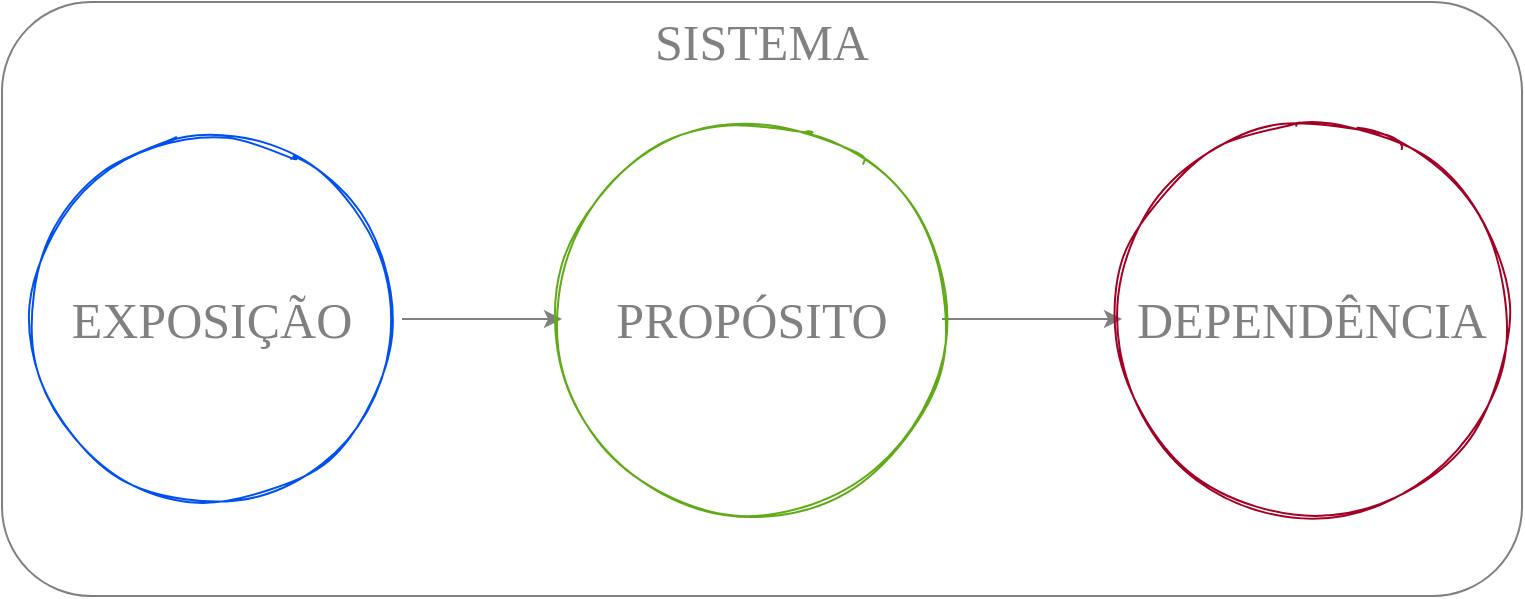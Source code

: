 <mxfile version="21.7.2" type="device" pages="7">
  <diagram id="BClQ7zJKGYlsGDlJx-q2" name="0.0.2">
    <mxGraphModel dx="808" dy="450" grid="1" gridSize="10" guides="1" tooltips="1" connect="1" arrows="1" fold="1" page="1" pageScale="1" pageWidth="1169" pageHeight="827" math="0" shadow="0">
      <root>
        <mxCell id="0" />
        <mxCell id="1" parent="0" />
        <mxCell id="0XDa8BmgBY2-rIkM7C-t-5" value="" style="rounded=1;whiteSpace=wrap;html=1;fillColor=none;strokeColor=#808080;fontColor=#808080;fontFamily=Lucida Console;fontStyle=0" parent="1" vertex="1">
          <mxGeometry x="210" y="260" width="760" height="297" as="geometry" />
        </mxCell>
        <mxCell id="gQmo-Lvj3IdOfGqod0C0-8" style="edgeStyle=orthogonalEdgeStyle;rounded=0;orthogonalLoop=1;jettySize=auto;html=1;strokeColor=#808080;fontColor=#808080;fontFamily=Lucida Console;fontStyle=0" parent="1" source="5" target="gQmo-Lvj3IdOfGqod0C0-6" edge="1">
          <mxGeometry relative="1" as="geometry" />
        </mxCell>
        <mxCell id="5" value="EXPOSIÇÃO" style="ellipse;whiteSpace=wrap;html=1;aspect=fixed;sketch=1;fontFamily=Lucida Console;fontSize=25;fontStyle=0;fillColor=none;strokeColor=#0050EF;fontColor=#808080;" parent="1" vertex="1">
          <mxGeometry x="220" y="323.5" width="190" height="190" as="geometry" />
        </mxCell>
        <mxCell id="gQmo-Lvj3IdOfGqod0C0-9" style="edgeStyle=orthogonalEdgeStyle;rounded=0;orthogonalLoop=1;jettySize=auto;html=1;strokeColor=#808080;fontColor=#808080;fontFamily=Lucida Console;fontStyle=0" parent="1" source="gQmo-Lvj3IdOfGqod0C0-6" target="gQmo-Lvj3IdOfGqod0C0-7" edge="1">
          <mxGeometry relative="1" as="geometry" />
        </mxCell>
        <mxCell id="gQmo-Lvj3IdOfGqod0C0-6" value="PROPÓSITO" style="ellipse;whiteSpace=wrap;html=1;aspect=fixed;sketch=1;fontFamily=Lucida Console;fontSize=25;fontStyle=0;fillColor=none;strokeColor=#60A917;fontColor=#808080;" parent="1" vertex="1">
          <mxGeometry x="490" y="323.5" width="190" height="190" as="geometry" />
        </mxCell>
        <mxCell id="gQmo-Lvj3IdOfGqod0C0-7" value="DEPENDÊNCIA" style="ellipse;whiteSpace=wrap;html=1;aspect=fixed;sketch=1;fontFamily=Lucida Console;fontSize=25;spacing=2;fontStyle=0;fillColor=none;strokeColor=#A20025;fontColor=#808080;" parent="1" vertex="1">
          <mxGeometry x="770" y="323.5" width="190" height="190" as="geometry" />
        </mxCell>
        <mxCell id="0XDa8BmgBY2-rIkM7C-t-6" value="SISTEMA" style="text;html=1;fillColor=none;align=center;verticalAlign=middle;whiteSpace=wrap;rounded=0;fontColor=#808080;fontFamily=Lucida Console;fontStyle=0;fontSize=25;" parent="1" vertex="1">
          <mxGeometry x="570" y="270" width="40" height="20" as="geometry" />
        </mxCell>
      </root>
    </mxGraphModel>
  </diagram>
  <diagram id="nKiVWEsSA-270ExTul0f" name="0.0.3">
    <mxGraphModel dx="951" dy="529" grid="1" gridSize="10" guides="0" tooltips="1" connect="1" arrows="1" fold="1" page="1" pageScale="1" pageWidth="1100" pageHeight="850" math="0" shadow="0">
      <root>
        <mxCell id="W0rM-MDbJ5D4AVO0Bxm_-0" />
        <mxCell id="W0rM-MDbJ5D4AVO0Bxm_-1" parent="W0rM-MDbJ5D4AVO0Bxm_-0" />
        <mxCell id="W0rM-MDbJ5D4AVO0Bxm_-2" value="" style="shape=image;verticalLabelPosition=bottom;labelBackgroundColor=#ffffff;verticalAlign=top;aspect=fixed;imageAspect=0;image=https://cdn-icons-png.flaticon.com/512/869/869869.png;strokeColor=#808080;rounded=1;sketch=1;" parent="W0rM-MDbJ5D4AVO0Bxm_-1" vertex="1">
          <mxGeometry x="860" y="251" width="162" height="162" as="geometry" />
        </mxCell>
        <mxCell id="W0rM-MDbJ5D4AVO0Bxm_-3" value="" style="shape=image;verticalLabelPosition=bottom;labelBackgroundColor=#ffffff;verticalAlign=top;aspect=fixed;imageAspect=0;image=https://cdn-icons-png.flaticon.com/512/704/704834.png;strokeColor=#808080;rounded=1;sketch=1;" parent="W0rM-MDbJ5D4AVO0Bxm_-1" vertex="1">
          <mxGeometry x="650" y="256" width="140" height="140" as="geometry" />
        </mxCell>
        <mxCell id="W0rM-MDbJ5D4AVO0Bxm_-5" value="" style="shape=image;verticalLabelPosition=bottom;labelBackgroundColor=#ffffff;verticalAlign=top;aspect=fixed;imageAspect=0;image=https://cdn-icons-png.flaticon.com/512/4982/4982460.png;strokeColor=#808080;rounded=1;sketch=1;" parent="W0rM-MDbJ5D4AVO0Bxm_-1" vertex="1">
          <mxGeometry x="450" y="267" width="130" height="130" as="geometry" />
        </mxCell>
        <mxCell id="W0rM-MDbJ5D4AVO0Bxm_-11" value="" style="shape=image;verticalLabelPosition=bottom;labelBackgroundColor=#ffffff;verticalAlign=top;aspect=fixed;imageAspect=0;image=https://cdn-icons-png.flaticon.com/512/4983/4983285.png;strokeColor=#808080;rounded=1;sketch=1;" parent="W0rM-MDbJ5D4AVO0Bxm_-1" vertex="1">
          <mxGeometry x="270" y="270" width="112" height="112" as="geometry" />
        </mxCell>
        <mxCell id="W0rM-MDbJ5D4AVO0Bxm_-13" value="" style="shape=image;verticalLabelPosition=bottom;labelBackgroundColor=#ffffff;verticalAlign=top;aspect=fixed;imageAspect=0;image=https://cdn-icons-png.flaticon.com/512/1447/1447825.png;strokeColor=#808080;rounded=1;sketch=1;" parent="W0rM-MDbJ5D4AVO0Bxm_-1" vertex="1">
          <mxGeometry x="80" y="250" width="122" height="122" as="geometry" />
        </mxCell>
        <mxCell id="W0rM-MDbJ5D4AVO0Bxm_-29" style="edgeStyle=orthogonalEdgeStyle;orthogonalLoop=1;jettySize=auto;html=1;entryX=0;entryY=0.5;entryDx=0;entryDy=0;strokeColor=#808080;fontFamily=Courier New;fontColor=#808080;fontStyle=1;curved=1;sketch=1;" parent="W0rM-MDbJ5D4AVO0Bxm_-1" source="W0rM-MDbJ5D4AVO0Bxm_-26" edge="1">
          <mxGeometry relative="1" as="geometry">
            <mxPoint x="267" y="550" as="targetPoint" />
          </mxGeometry>
        </mxCell>
        <mxCell id="W0rM-MDbJ5D4AVO0Bxm_-26" value="D" style="whiteSpace=wrap;html=1;strokeColor=#6F0000;fillColor=none;fontFamily=Courier New;fontColor=#808080;fontStyle=1;rounded=1;sketch=1;" parent="W0rM-MDbJ5D4AVO0Bxm_-1" vertex="1">
          <mxGeometry x="162" y="470" width="40" height="160" as="geometry" />
        </mxCell>
        <mxCell id="W0rM-MDbJ5D4AVO0Bxm_-27" value="P" style="whiteSpace=wrap;html=1;strokeColor=#005700;fillColor=none;fontFamily=Courier New;fontColor=#808080;fontStyle=1;rounded=1;sketch=1;" parent="W0rM-MDbJ5D4AVO0Bxm_-1" vertex="1">
          <mxGeometry x="120" y="470" width="40" height="160" as="geometry" />
        </mxCell>
        <mxCell id="W0rM-MDbJ5D4AVO0Bxm_-28" value="E" style="whiteSpace=wrap;html=1;strokeColor=#001DBC;fillColor=none;fontFamily=Courier New;fontColor=#808080;fontStyle=1;rounded=1;sketch=1;" parent="W0rM-MDbJ5D4AVO0Bxm_-1" vertex="1">
          <mxGeometry x="77" y="470" width="40" height="160" as="geometry" />
        </mxCell>
        <mxCell id="ZptFQKRL4hzS_mphF5Ht-0" value="" style="shape=flexArrow;endArrow=classic;html=1;fontFamily=Courier New;fontColor=#808080;strokeColor=#6F0000;width=52;endSize=8;curved=1;fillColor=#a20025;sketch=1;" parent="W0rM-MDbJ5D4AVO0Bxm_-1" edge="1">
          <mxGeometry width="50" height="50" relative="1" as="geometry">
            <mxPoint x="810" y="330" as="sourcePoint" />
            <mxPoint x="850" y="330" as="targetPoint" />
          </mxGeometry>
        </mxCell>
        <mxCell id="ZptFQKRL4hzS_mphF5Ht-1" value="" style="shape=flexArrow;endArrow=classic;html=1;fontFamily=Courier New;fontColor=#808080;strokeColor=#6F0000;width=52;endSize=8;curved=1;sketch=1;fillColor=#a20025;" parent="W0rM-MDbJ5D4AVO0Bxm_-1" edge="1">
          <mxGeometry width="50" height="50" relative="1" as="geometry">
            <mxPoint x="600" y="330" as="sourcePoint" />
            <mxPoint x="640" y="330" as="targetPoint" />
          </mxGeometry>
        </mxCell>
        <mxCell id="ZptFQKRL4hzS_mphF5Ht-2" value="" style="shape=flexArrow;endArrow=classic;html=1;fontFamily=Courier New;fontColor=#808080;strokeColor=#6F0000;width=52;endSize=8;curved=1;sketch=1;fillColor=#a20025;" parent="W0rM-MDbJ5D4AVO0Bxm_-1" edge="1">
          <mxGeometry width="50" height="50" relative="1" as="geometry">
            <mxPoint x="390" y="330" as="sourcePoint" />
            <mxPoint x="430" y="330" as="targetPoint" />
          </mxGeometry>
        </mxCell>
        <mxCell id="ZptFQKRL4hzS_mphF5Ht-3" value="" style="shape=flexArrow;endArrow=classic;html=1;fontFamily=Courier New;fontColor=#808080;strokeColor=#6F0000;width=52;endSize=8;curved=1;sketch=1;fillColor=#a20025;" parent="W0rM-MDbJ5D4AVO0Bxm_-1" edge="1">
          <mxGeometry width="50" height="50" relative="1" as="geometry">
            <mxPoint x="220" y="330" as="sourcePoint" />
            <mxPoint x="260" y="330" as="targetPoint" />
          </mxGeometry>
        </mxCell>
        <mxCell id="76Cj69Z0HNJIq9B8e0js-14" style="edgeStyle=none;html=1;fontColor=#808080;sketch=1;curved=1;strokeColor=#808080;" parent="W0rM-MDbJ5D4AVO0Bxm_-1" source="76Cj69Z0HNJIq9B8e0js-0" target="76Cj69Z0HNJIq9B8e0js-5" edge="1">
          <mxGeometry relative="1" as="geometry" />
        </mxCell>
        <mxCell id="76Cj69Z0HNJIq9B8e0js-0" value="D" style="whiteSpace=wrap;html=1;strokeColor=#6F0000;fillColor=none;fontFamily=Courier New;fontColor=#808080;fontStyle=1;rounded=1;sketch=1;" parent="W0rM-MDbJ5D4AVO0Bxm_-1" vertex="1">
          <mxGeometry x="355" y="470" width="40" height="160" as="geometry" />
        </mxCell>
        <mxCell id="76Cj69Z0HNJIq9B8e0js-1" value="P" style="whiteSpace=wrap;html=1;strokeColor=#005700;fillColor=none;fontFamily=Courier New;fontColor=#808080;fontStyle=1;rounded=1;sketch=1;" parent="W0rM-MDbJ5D4AVO0Bxm_-1" vertex="1">
          <mxGeometry x="313" y="470" width="40" height="160" as="geometry" />
        </mxCell>
        <mxCell id="76Cj69Z0HNJIq9B8e0js-2" value="E" style="whiteSpace=wrap;html=1;strokeColor=#001DBC;fillColor=none;fontFamily=Courier New;fontColor=#808080;fontStyle=1;rounded=1;sketch=1;" parent="W0rM-MDbJ5D4AVO0Bxm_-1" vertex="1">
          <mxGeometry x="270" y="470" width="40" height="160" as="geometry" />
        </mxCell>
        <mxCell id="76Cj69Z0HNJIq9B8e0js-13" style="edgeStyle=none;html=1;entryX=0;entryY=0.5;entryDx=0;entryDy=0;fontColor=#808080;sketch=1;curved=1;strokeColor=#808080;" parent="W0rM-MDbJ5D4AVO0Bxm_-1" source="76Cj69Z0HNJIq9B8e0js-3" target="76Cj69Z0HNJIq9B8e0js-8" edge="1">
          <mxGeometry relative="1" as="geometry" />
        </mxCell>
        <mxCell id="76Cj69Z0HNJIq9B8e0js-3" value="D" style="whiteSpace=wrap;html=1;strokeColor=#6F0000;fillColor=none;fontFamily=Courier New;fontColor=#808080;fontStyle=1;rounded=1;sketch=1;" parent="W0rM-MDbJ5D4AVO0Bxm_-1" vertex="1">
          <mxGeometry x="535" y="470" width="40" height="160" as="geometry" />
        </mxCell>
        <mxCell id="76Cj69Z0HNJIq9B8e0js-4" value="P" style="whiteSpace=wrap;html=1;strokeColor=#005700;fillColor=none;fontFamily=Courier New;fontColor=#808080;fontStyle=1;rounded=1;sketch=1;" parent="W0rM-MDbJ5D4AVO0Bxm_-1" vertex="1">
          <mxGeometry x="493" y="470" width="40" height="160" as="geometry" />
        </mxCell>
        <mxCell id="76Cj69Z0HNJIq9B8e0js-5" value="E" style="whiteSpace=wrap;html=1;strokeColor=#001DBC;fillColor=none;fontFamily=Courier New;fontColor=#808080;fontStyle=1;rounded=1;sketch=1;" parent="W0rM-MDbJ5D4AVO0Bxm_-1" vertex="1">
          <mxGeometry x="450" y="470" width="40" height="160" as="geometry" />
        </mxCell>
        <mxCell id="76Cj69Z0HNJIq9B8e0js-12" style="edgeStyle=none;html=1;entryX=0;entryY=0.5;entryDx=0;entryDy=0;fontColor=#808080;sketch=1;curved=1;strokeColor=#808080;" parent="W0rM-MDbJ5D4AVO0Bxm_-1" source="76Cj69Z0HNJIq9B8e0js-6" target="76Cj69Z0HNJIq9B8e0js-11" edge="1">
          <mxGeometry relative="1" as="geometry" />
        </mxCell>
        <mxCell id="76Cj69Z0HNJIq9B8e0js-6" value="D" style="whiteSpace=wrap;html=1;strokeColor=#6F0000;fillColor=none;fontFamily=Courier New;fontColor=#808080;fontStyle=1;rounded=1;sketch=1;" parent="W0rM-MDbJ5D4AVO0Bxm_-1" vertex="1">
          <mxGeometry x="745" y="470" width="40" height="160" as="geometry" />
        </mxCell>
        <mxCell id="76Cj69Z0HNJIq9B8e0js-7" value="P" style="whiteSpace=wrap;html=1;strokeColor=#005700;fillColor=none;fontFamily=Courier New;fontColor=#808080;fontStyle=1;rounded=1;sketch=1;" parent="W0rM-MDbJ5D4AVO0Bxm_-1" vertex="1">
          <mxGeometry x="703" y="470" width="40" height="160" as="geometry" />
        </mxCell>
        <mxCell id="76Cj69Z0HNJIq9B8e0js-8" value="E" style="whiteSpace=wrap;html=1;strokeColor=#001DBC;fillColor=none;fontFamily=Courier New;fontColor=#808080;fontStyle=1;rounded=1;sketch=1;" parent="W0rM-MDbJ5D4AVO0Bxm_-1" vertex="1">
          <mxGeometry x="660" y="470" width="40" height="160" as="geometry" />
        </mxCell>
        <mxCell id="76Cj69Z0HNJIq9B8e0js-9" value="D" style="whiteSpace=wrap;html=1;strokeColor=#6F0000;fillColor=none;fontFamily=Courier New;fontColor=#808080;fontStyle=1;rounded=1;sketch=1;" parent="W0rM-MDbJ5D4AVO0Bxm_-1" vertex="1">
          <mxGeometry x="955" y="470" width="40" height="160" as="geometry" />
        </mxCell>
        <mxCell id="76Cj69Z0HNJIq9B8e0js-10" value="P" style="whiteSpace=wrap;html=1;strokeColor=#005700;fillColor=none;fontFamily=Courier New;fontColor=#808080;fontStyle=1;rounded=1;sketch=1;" parent="W0rM-MDbJ5D4AVO0Bxm_-1" vertex="1">
          <mxGeometry x="913" y="470" width="40" height="160" as="geometry" />
        </mxCell>
        <mxCell id="76Cj69Z0HNJIq9B8e0js-11" value="E" style="whiteSpace=wrap;html=1;strokeColor=#001DBC;fillColor=none;fontFamily=Courier New;fontColor=#808080;fontStyle=1;rounded=1;sketch=1;" parent="W0rM-MDbJ5D4AVO0Bxm_-1" vertex="1">
          <mxGeometry x="870" y="470" width="40" height="160" as="geometry" />
        </mxCell>
      </root>
    </mxGraphModel>
  </diagram>
  <diagram id="3kXAWhVCvX7wtt8HvD0j" name="0.0.4">
    <mxGraphModel dx="1154" dy="643" grid="1" gridSize="10" guides="1" tooltips="1" connect="1" arrows="1" fold="1" page="1" pageScale="1" pageWidth="1100" pageHeight="850" math="0" shadow="0">
      <root>
        <mxCell id="fLSRTXFH1fcSwHrKiy_E-0" />
        <mxCell id="fLSRTXFH1fcSwHrKiy_E-1" parent="fLSRTXFH1fcSwHrKiy_E-0" />
        <mxCell id="tHzvTpeFHNqKRsSb1RSv-12" value="" style="ellipse;whiteSpace=wrap;html=1;aspect=fixed;rounded=1;sketch=1;fillColor=none;fontColor=#ffffff;strokeColor=#A20025;fontFamily=Courier New;fontStyle=1" parent="fLSRTXFH1fcSwHrKiy_E-1" vertex="1">
          <mxGeometry x="750" y="280" width="340" height="340" as="geometry" />
        </mxCell>
        <mxCell id="tHzvTpeFHNqKRsSb1RSv-10" style="edgeStyle=orthogonalEdgeStyle;curved=1;rounded=1;sketch=1;orthogonalLoop=1;jettySize=auto;html=1;strokeColor=#8F8F8F;fontFamily=Courier New;fontStyle=1" parent="fLSRTXFH1fcSwHrKiy_E-1" source="tHzvTpeFHNqKRsSb1RSv-6" target="tHzvTpeFHNqKRsSb1RSv-7" edge="1">
          <mxGeometry relative="1" as="geometry" />
        </mxCell>
        <mxCell id="tHzvTpeFHNqKRsSb1RSv-11" value="" style="edgeStyle=orthogonalEdgeStyle;curved=1;rounded=1;sketch=1;orthogonalLoop=1;jettySize=auto;html=1;strokeColor=#8F8F8F;fontFamily=Courier New;fontStyle=1" parent="fLSRTXFH1fcSwHrKiy_E-1" source="tHzvTpeFHNqKRsSb1RSv-6" target="tHzvTpeFHNqKRsSb1RSv-8" edge="1">
          <mxGeometry relative="1" as="geometry" />
        </mxCell>
        <mxCell id="tHzvTpeFHNqKRsSb1RSv-6" value="D" style="ellipse;whiteSpace=wrap;html=1;aspect=fixed;sketch=1;rounded=1;fillColor=none;fontColor=#808080;strokeColor=#60A917;fontFamily=Courier New;fontStyle=1" parent="fLSRTXFH1fcSwHrKiy_E-1" vertex="1">
          <mxGeometry x="880" y="410" width="80" height="80" as="geometry" />
        </mxCell>
        <mxCell id="tHzvTpeFHNqKRsSb1RSv-7" value="U" style="ellipse;whiteSpace=wrap;html=1;aspect=fixed;sketch=1;rounded=1;fillColor=none;fontColor=#808080;strokeColor=#A20025;fontFamily=Courier New;fontStyle=1" parent="fLSRTXFH1fcSwHrKiy_E-1" vertex="1">
          <mxGeometry x="990" y="410" width="80" height="80" as="geometry" />
        </mxCell>
        <mxCell id="tHzvTpeFHNqKRsSb1RSv-8" value="U" style="ellipse;whiteSpace=wrap;html=1;aspect=fixed;sketch=1;rounded=1;fillColor=none;fontColor=#808080;strokeColor=#0050EF;fontFamily=Courier New;fontStyle=1" parent="fLSRTXFH1fcSwHrKiy_E-1" vertex="1">
          <mxGeometry x="770" y="410" width="80" height="80" as="geometry" />
        </mxCell>
        <mxCell id="tHzvTpeFHNqKRsSb1RSv-21" style="edgeStyle=orthogonalEdgeStyle;curved=1;rounded=1;sketch=1;orthogonalLoop=1;jettySize=auto;html=1;entryX=0;entryY=0.5;entryDx=0;entryDy=0;strokeColor=#8F8F8F;fontFamily=Courier New;fontStyle=1" parent="fLSRTXFH1fcSwHrKiy_E-1" source="tHzvTpeFHNqKRsSb1RSv-13" target="tHzvTpeFHNqKRsSb1RSv-12" edge="1">
          <mxGeometry relative="1" as="geometry" />
        </mxCell>
        <mxCell id="tHzvTpeFHNqKRsSb1RSv-13" value="" style="ellipse;whiteSpace=wrap;html=1;aspect=fixed;rounded=1;sketch=1;fillColor=none;fontColor=#ffffff;strokeColor=#60A917;fontFamily=Courier New;fontStyle=1" parent="fLSRTXFH1fcSwHrKiy_E-1" vertex="1">
          <mxGeometry x="390" y="280" width="340" height="340" as="geometry" />
        </mxCell>
        <mxCell id="tHzvTpeFHNqKRsSb1RSv-14" style="edgeStyle=orthogonalEdgeStyle;curved=1;rounded=1;sketch=1;orthogonalLoop=1;jettySize=auto;html=1;strokeColor=#8F8F8F;fontFamily=Courier New;fontStyle=1" parent="fLSRTXFH1fcSwHrKiy_E-1" source="tHzvTpeFHNqKRsSb1RSv-16" target="tHzvTpeFHNqKRsSb1RSv-17" edge="1">
          <mxGeometry relative="1" as="geometry" />
        </mxCell>
        <mxCell id="tHzvTpeFHNqKRsSb1RSv-15" value="" style="edgeStyle=orthogonalEdgeStyle;curved=1;rounded=1;sketch=1;orthogonalLoop=1;jettySize=auto;html=1;strokeColor=#8F8F8F;fontFamily=Courier New;fontStyle=1" parent="fLSRTXFH1fcSwHrKiy_E-1" source="tHzvTpeFHNqKRsSb1RSv-16" target="tHzvTpeFHNqKRsSb1RSv-18" edge="1">
          <mxGeometry relative="1" as="geometry" />
        </mxCell>
        <mxCell id="tHzvTpeFHNqKRsSb1RSv-16" value="U" style="ellipse;whiteSpace=wrap;html=1;aspect=fixed;sketch=1;rounded=1;fillColor=none;fontColor=#808080;strokeColor=#60A917;fontFamily=Courier New;fontStyle=1" parent="fLSRTXFH1fcSwHrKiy_E-1" vertex="1">
          <mxGeometry x="520" y="410" width="80" height="80" as="geometry" />
        </mxCell>
        <mxCell id="tHzvTpeFHNqKRsSb1RSv-17" value="D" style="ellipse;whiteSpace=wrap;html=1;aspect=fixed;sketch=1;rounded=1;fillColor=none;fontColor=#808080;strokeColor=#A20025;fontFamily=Courier New;fontStyle=1" parent="fLSRTXFH1fcSwHrKiy_E-1" vertex="1">
          <mxGeometry x="630" y="410" width="80" height="80" as="geometry" />
        </mxCell>
        <mxCell id="tHzvTpeFHNqKRsSb1RSv-18" value="D" style="ellipse;whiteSpace=wrap;html=1;aspect=fixed;sketch=1;rounded=1;fillColor=none;fontColor=#808080;strokeColor=#0050EF;fontFamily=Courier New;fontStyle=1" parent="fLSRTXFH1fcSwHrKiy_E-1" vertex="1">
          <mxGeometry x="410" y="410" width="80" height="80" as="geometry" />
        </mxCell>
        <mxCell id="tHzvTpeFHNqKRsSb1RSv-28" style="edgeStyle=orthogonalEdgeStyle;curved=1;rounded=1;sketch=1;orthogonalLoop=1;jettySize=auto;html=1;strokeColor=#8F8F8F;fontFamily=Courier New;fontStyle=1" parent="fLSRTXFH1fcSwHrKiy_E-1" source="tHzvTpeFHNqKRsSb1RSv-22" target="tHzvTpeFHNqKRsSb1RSv-13" edge="1">
          <mxGeometry relative="1" as="geometry" />
        </mxCell>
        <mxCell id="tHzvTpeFHNqKRsSb1RSv-22" value="" style="ellipse;whiteSpace=wrap;html=1;aspect=fixed;rounded=1;sketch=1;fillColor=none;fontColor=#ffffff;strokeColor=#0050EF;fontFamily=Courier New;fontStyle=1" parent="fLSRTXFH1fcSwHrKiy_E-1" vertex="1">
          <mxGeometry x="20" y="280" width="340" height="340" as="geometry" />
        </mxCell>
        <mxCell id="tHzvTpeFHNqKRsSb1RSv-29" value="ELÉTRON" style="text;html=1;fillColor=none;align=center;verticalAlign=middle;whiteSpace=wrap;rounded=0;sketch=1;fontColor=#8F8F8F;fontSize=23;fontFamily=Courier New;fontStyle=1" parent="fLSRTXFH1fcSwHrKiy_E-1" vertex="1">
          <mxGeometry x="170" y="670" width="40" height="20" as="geometry" />
        </mxCell>
        <mxCell id="tHzvTpeFHNqKRsSb1RSv-30" value="NÊUTRON" style="text;html=1;fillColor=none;align=center;verticalAlign=middle;whiteSpace=wrap;rounded=0;sketch=1;fontColor=#8F8F8F;fontSize=23;fontFamily=Courier New;fontStyle=1" parent="fLSRTXFH1fcSwHrKiy_E-1" vertex="1">
          <mxGeometry x="550" y="670" width="40" height="20" as="geometry" />
        </mxCell>
        <mxCell id="tHzvTpeFHNqKRsSb1RSv-31" value="PRÓTON" style="text;html=1;fillColor=none;align=center;verticalAlign=middle;whiteSpace=wrap;rounded=0;sketch=1;fontColor=#8F8F8F;fontSize=23;fontFamily=Courier New;fontStyle=1" parent="fLSRTXFH1fcSwHrKiy_E-1" vertex="1">
          <mxGeometry x="900" y="670" width="40" height="20" as="geometry" />
        </mxCell>
        <mxCell id="tHzvTpeFHNqKRsSb1RSv-32" style="edgeStyle=orthogonalEdgeStyle;curved=1;rounded=1;sketch=1;orthogonalLoop=1;jettySize=auto;html=1;strokeColor=#8F8F8F;fontFamily=Courier New;fontStyle=1" parent="fLSRTXFH1fcSwHrKiy_E-1" source="tHzvTpeFHNqKRsSb1RSv-34" target="tHzvTpeFHNqKRsSb1RSv-35" edge="1">
          <mxGeometry relative="1" as="geometry" />
        </mxCell>
        <mxCell id="tHzvTpeFHNqKRsSb1RSv-33" value="" style="edgeStyle=orthogonalEdgeStyle;curved=1;rounded=1;sketch=1;orthogonalLoop=1;jettySize=auto;html=1;strokeColor=#8F8F8F;fontFamily=Courier New;fontStyle=1" parent="fLSRTXFH1fcSwHrKiy_E-1" source="tHzvTpeFHNqKRsSb1RSv-34" target="tHzvTpeFHNqKRsSb1RSv-36" edge="1">
          <mxGeometry relative="1" as="geometry" />
        </mxCell>
        <mxCell id="tHzvTpeFHNqKRsSb1RSv-34" value="&lt;font color=&quot;#808080&quot;&gt;MASSA&lt;/font&gt;" style="ellipse;whiteSpace=wrap;html=1;aspect=fixed;sketch=1;rounded=1;fillColor=none;fontColor=#ffffff;strokeColor=#60A917;fontFamily=Courier New;fontStyle=1" parent="fLSRTXFH1fcSwHrKiy_E-1" vertex="1">
          <mxGeometry x="150" y="410" width="80" height="80" as="geometry" />
        </mxCell>
        <mxCell id="tHzvTpeFHNqKRsSb1RSv-35" value="&lt;font color=&quot;#808080&quot;&gt;CARGA&lt;/font&gt;" style="ellipse;whiteSpace=wrap;html=1;aspect=fixed;sketch=1;rounded=1;fillColor=none;fontColor=#ffffff;strokeColor=#A20025;fontFamily=Courier New;fontStyle=1" parent="fLSRTXFH1fcSwHrKiy_E-1" vertex="1">
          <mxGeometry x="260" y="410" width="80" height="80" as="geometry" />
        </mxCell>
        <mxCell id="tHzvTpeFHNqKRsSb1RSv-36" value="&lt;font color=&quot;#808080&quot;&gt;MOMENTO ANGULAR&lt;/font&gt;" style="ellipse;whiteSpace=wrap;html=1;aspect=fixed;sketch=1;rounded=1;fillColor=none;fontColor=#ffffff;strokeColor=#0050EF;fontFamily=Courier New;fontStyle=1" parent="fLSRTXFH1fcSwHrKiy_E-1" vertex="1">
          <mxGeometry x="40" y="410" width="80" height="80" as="geometry" />
        </mxCell>
      </root>
    </mxGraphModel>
  </diagram>
  <diagram name="0.0.4 2" id="BPuhP2UYqeS_asFMk0QZ">
    <mxGraphModel dx="1469" dy="818" grid="1" gridSize="10" guides="1" tooltips="1" connect="1" arrows="1" fold="1" page="1" pageScale="1" pageWidth="1100" pageHeight="850" math="0" shadow="0">
      <root>
        <mxCell id="rGN0Hdvx375b36EXyA7g-0" />
        <mxCell id="rGN0Hdvx375b36EXyA7g-1" parent="rGN0Hdvx375b36EXyA7g-0" />
        <mxCell id="rGN0Hdvx375b36EXyA7g-2" value="SOL" style="ellipse;whiteSpace=wrap;html=1;aspect=fixed;rounded=1;sketch=1;fillColor=none;strokeColor=#A20025;fontFamily=Courier New;fontStyle=1;fontSize=35;fontColor=#8F8F8F;" parent="rGN0Hdvx375b36EXyA7g-1" vertex="1">
          <mxGeometry x="750" y="280" width="340" height="340" as="geometry" />
        </mxCell>
        <mxCell id="rGN0Hdvx375b36EXyA7g-8" style="edgeStyle=orthogonalEdgeStyle;curved=1;rounded=1;sketch=1;orthogonalLoop=1;jettySize=auto;html=1;entryX=0;entryY=0.5;entryDx=0;entryDy=0;strokeColor=#8F8F8F;fontFamily=Courier New;fontStyle=1;fontColor=#8F8F8F;" parent="rGN0Hdvx375b36EXyA7g-1" source="rGN0Hdvx375b36EXyA7g-9" target="rGN0Hdvx375b36EXyA7g-2" edge="1">
          <mxGeometry relative="1" as="geometry" />
        </mxCell>
        <mxCell id="rGN0Hdvx375b36EXyA7g-9" value="&lt;font style=&quot;font-size: 35px&quot;&gt;PLANETA&lt;/font&gt;" style="ellipse;whiteSpace=wrap;html=1;aspect=fixed;rounded=1;sketch=1;fillColor=none;strokeColor=#60A917;fontFamily=Courier New;fontStyle=1;fontSize=25;fontColor=#8F8F8F;" parent="rGN0Hdvx375b36EXyA7g-1" vertex="1">
          <mxGeometry x="390" y="280" width="340" height="340" as="geometry" />
        </mxCell>
        <mxCell id="rGN0Hdvx375b36EXyA7g-15" style="edgeStyle=orthogonalEdgeStyle;curved=1;rounded=1;sketch=1;orthogonalLoop=1;jettySize=auto;html=1;strokeColor=#8F8F8F;fontFamily=Courier New;fontStyle=1;fontColor=#8F8F8F;" parent="rGN0Hdvx375b36EXyA7g-1" source="rGN0Hdvx375b36EXyA7g-16" target="rGN0Hdvx375b36EXyA7g-9" edge="1">
          <mxGeometry relative="1" as="geometry" />
        </mxCell>
        <mxCell id="rGN0Hdvx375b36EXyA7g-16" value="&lt;font style=&quot;font-size: 35px&quot;&gt;LUA&lt;/font&gt;" style="ellipse;whiteSpace=wrap;html=1;aspect=fixed;rounded=1;sketch=1;fillColor=none;strokeColor=#0050EF;fontFamily=Courier New;fontStyle=1;fontColor=#8F8F8F;" parent="rGN0Hdvx375b36EXyA7g-1" vertex="1">
          <mxGeometry x="20" y="280" width="340" height="340" as="geometry" />
        </mxCell>
      </root>
    </mxGraphModel>
  </diagram>
  <diagram name="0.0.5" id="KFiqBC2vEqDhtbo2sA6c">
    <mxGraphModel dx="1154" dy="1493" grid="1" gridSize="10" guides="1" tooltips="1" connect="1" arrows="1" fold="1" page="1" pageScale="1" pageWidth="1100" pageHeight="850" math="0" shadow="0">
      <root>
        <mxCell id="fW6Y9jT2kXcSiZ-Nmt8K-0" />
        <mxCell id="fW6Y9jT2kXcSiZ-Nmt8K-1" parent="fW6Y9jT2kXcSiZ-Nmt8K-0" />
        <mxCell id="fW6Y9jT2kXcSiZ-Nmt8K-19" value="" style="rounded=0;whiteSpace=wrap;html=1;sketch=1;fontFamily=Courier New;fontSize=20;fontColor=#8F8F8F;strokeColor=#8F8F8F;fillColor=none;" parent="fW6Y9jT2kXcSiZ-Nmt8K-1" vertex="1">
          <mxGeometry x="37" y="820" width="570" height="220" as="geometry" />
        </mxCell>
        <mxCell id="fW6Y9jT2kXcSiZ-Nmt8K-12" value="" style="rounded=0;whiteSpace=wrap;html=1;sketch=1;fontFamily=Courier New;fontSize=20;fontColor=#8F8F8F;strokeColor=#8F8F8F;fillColor=none;" parent="fW6Y9jT2kXcSiZ-Nmt8K-1" vertex="1">
          <mxGeometry x="165" y="420" width="780" height="285" as="geometry" />
        </mxCell>
        <mxCell id="fW6Y9jT2kXcSiZ-Nmt8K-2" value="CORRETOR&lt;br&gt;(DEPENDÊNCIA)" style="ellipse;whiteSpace=wrap;html=1;aspect=fixed;rounded=1;sketch=1;fillColor=none;strokeColor=#A20025;fontFamily=Courier New;fontStyle=1;fontSize=35;fontColor=#8F8F8F;" parent="fW6Y9jT2kXcSiZ-Nmt8K-1" vertex="1">
          <mxGeometry x="745" y="-30" width="340" height="340" as="geometry" />
        </mxCell>
        <mxCell id="fW6Y9jT2kXcSiZ-Nmt8K-3" style="edgeStyle=orthogonalEdgeStyle;curved=1;rounded=1;sketch=1;orthogonalLoop=1;jettySize=auto;html=1;entryX=0;entryY=0.5;entryDx=0;entryDy=0;strokeColor=#8F8F8F;fontFamily=Courier New;fontStyle=1;fontColor=#8F8F8F;" parent="fW6Y9jT2kXcSiZ-Nmt8K-1" source="fW6Y9jT2kXcSiZ-Nmt8K-4" target="fW6Y9jT2kXcSiZ-Nmt8K-2" edge="1">
          <mxGeometry relative="1" as="geometry" />
        </mxCell>
        <mxCell id="fW6Y9jT2kXcSiZ-Nmt8K-13" style="edgeStyle=orthogonalEdgeStyle;curved=1;rounded=1;sketch=1;orthogonalLoop=1;jettySize=auto;html=1;fontFamily=Courier New;fontSize=20;fontColor=#8F8F8F;strokeColor=#8F8F8F;" parent="fW6Y9jT2kXcSiZ-Nmt8K-1" source="fW6Y9jT2kXcSiZ-Nmt8K-4" target="fW6Y9jT2kXcSiZ-Nmt8K-12" edge="1">
          <mxGeometry relative="1" as="geometry" />
        </mxCell>
        <mxCell id="fW6Y9jT2kXcSiZ-Nmt8K-4" value="&lt;font style=&quot;font-size: 35px&quot;&gt;SERVIÇO&lt;br&gt;(PROPÓSITO)&lt;br&gt;&lt;/font&gt;" style="ellipse;whiteSpace=wrap;html=1;aspect=fixed;rounded=1;sketch=1;fillColor=none;strokeColor=#60A917;fontFamily=Courier New;fontStyle=1;fontSize=25;fontColor=#8F8F8F;" parent="fW6Y9jT2kXcSiZ-Nmt8K-1" vertex="1">
          <mxGeometry x="385" y="-30" width="340" height="340" as="geometry" />
        </mxCell>
        <mxCell id="fW6Y9jT2kXcSiZ-Nmt8K-5" style="edgeStyle=orthogonalEdgeStyle;curved=1;rounded=1;sketch=1;orthogonalLoop=1;jettySize=auto;html=1;strokeColor=#8F8F8F;fontFamily=Courier New;fontStyle=1;fontColor=#8F8F8F;" parent="fW6Y9jT2kXcSiZ-Nmt8K-1" source="fW6Y9jT2kXcSiZ-Nmt8K-6" target="fW6Y9jT2kXcSiZ-Nmt8K-4" edge="1">
          <mxGeometry relative="1" as="geometry" />
        </mxCell>
        <mxCell id="fW6Y9jT2kXcSiZ-Nmt8K-6" value="&lt;font style=&quot;font-size: 35px&quot;&gt;CONTROLADOR&lt;br&gt;(EXPOSIÇÃO)&lt;br&gt;&lt;/font&gt;" style="ellipse;whiteSpace=wrap;html=1;aspect=fixed;rounded=1;sketch=1;fillColor=none;strokeColor=#0050EF;fontFamily=Courier New;fontStyle=1;fontColor=#8F8F8F;" parent="fW6Y9jT2kXcSiZ-Nmt8K-1" vertex="1">
          <mxGeometry x="15" y="-30" width="340" height="340" as="geometry" />
        </mxCell>
        <mxCell id="fW6Y9jT2kXcSiZ-Nmt8K-7" value="INTEGRAÇÃO" style="ellipse;whiteSpace=wrap;html=1;aspect=fixed;rounded=1;sketch=1;fillColor=none;strokeColor=#A20025;fontFamily=Courier New;fontStyle=1;fontSize=20;fontColor=#8F8F8F;" parent="fW6Y9jT2kXcSiZ-Nmt8K-1" vertex="1">
          <mxGeometry x="715" y="470" width="190" height="190" as="geometry" />
        </mxCell>
        <mxCell id="fW6Y9jT2kXcSiZ-Nmt8K-11" style="edgeStyle=orthogonalEdgeStyle;curved=1;rounded=1;sketch=1;orthogonalLoop=1;jettySize=auto;html=1;fontFamily=Courier New;fontSize=20;fontColor=#8F8F8F;strokeColor=#8F8F8F;" parent="fW6Y9jT2kXcSiZ-Nmt8K-1" source="fW6Y9jT2kXcSiZ-Nmt8K-8" target="fW6Y9jT2kXcSiZ-Nmt8K-7" edge="1">
          <mxGeometry relative="1" as="geometry" />
        </mxCell>
        <mxCell id="fW6Y9jT2kXcSiZ-Nmt8K-8" value="&lt;font&gt;&lt;font style=&quot;font-size: 20px&quot;&gt;PROCESSAMENTO&lt;/font&gt;&lt;br&gt;&lt;/font&gt;" style="ellipse;whiteSpace=wrap;html=1;aspect=fixed;rounded=1;sketch=1;fillColor=none;strokeColor=#60A917;fontFamily=Courier New;fontStyle=1;fontSize=25;fontColor=#8F8F8F;" parent="fW6Y9jT2kXcSiZ-Nmt8K-1" vertex="1">
          <mxGeometry x="465" y="470" width="190" height="190" as="geometry" />
        </mxCell>
        <mxCell id="fW6Y9jT2kXcSiZ-Nmt8K-10" style="edgeStyle=orthogonalEdgeStyle;curved=1;rounded=1;sketch=1;orthogonalLoop=1;jettySize=auto;html=1;fontFamily=Courier New;fontSize=20;fontColor=#8F8F8F;strokeColor=#8F8F8F;" parent="fW6Y9jT2kXcSiZ-Nmt8K-1" source="fW6Y9jT2kXcSiZ-Nmt8K-9" target="fW6Y9jT2kXcSiZ-Nmt8K-8" edge="1">
          <mxGeometry relative="1" as="geometry" />
        </mxCell>
        <mxCell id="fW6Y9jT2kXcSiZ-Nmt8K-20" style="edgeStyle=orthogonalEdgeStyle;curved=1;rounded=1;sketch=1;orthogonalLoop=1;jettySize=auto;html=1;entryX=0.489;entryY=-0.009;entryDx=0;entryDy=0;entryPerimeter=0;fontFamily=Courier New;fontSize=20;fontColor=#8F8F8F;strokeColor=#8F8F8F;" parent="fW6Y9jT2kXcSiZ-Nmt8K-1" source="fW6Y9jT2kXcSiZ-Nmt8K-9" target="fW6Y9jT2kXcSiZ-Nmt8K-19" edge="1">
          <mxGeometry relative="1" as="geometry" />
        </mxCell>
        <mxCell id="fW6Y9jT2kXcSiZ-Nmt8K-9" value="&lt;font&gt;&lt;font style=&quot;font-size: 20px&quot;&gt;VALIDAÇÃO&lt;/font&gt;&lt;br&gt;&lt;/font&gt;" style="ellipse;whiteSpace=wrap;html=1;aspect=fixed;rounded=1;sketch=1;fillColor=none;strokeColor=#0050EF;fontFamily=Courier New;fontStyle=1;fontColor=#8F8F8F;" parent="fW6Y9jT2kXcSiZ-Nmt8K-1" vertex="1">
          <mxGeometry x="215" y="465" width="200" height="200" as="geometry" />
        </mxCell>
        <mxCell id="fW6Y9jT2kXcSiZ-Nmt8K-14" value="EXTERNO" style="ellipse;whiteSpace=wrap;html=1;aspect=fixed;rounded=1;sketch=1;fillColor=none;strokeColor=#A20025;fontFamily=Courier New;fontStyle=1;fontSize=20;fontColor=#8F8F8F;" parent="fW6Y9jT2kXcSiZ-Nmt8K-1" vertex="1">
          <mxGeometry x="422" y="870" width="120" height="120" as="geometry" />
        </mxCell>
        <mxCell id="fW6Y9jT2kXcSiZ-Nmt8K-18" style="edgeStyle=orthogonalEdgeStyle;curved=1;rounded=1;sketch=1;orthogonalLoop=1;jettySize=auto;html=1;fontFamily=Courier New;fontSize=20;fontColor=#8F8F8F;strokeColor=#8F8F8F;" parent="fW6Y9jT2kXcSiZ-Nmt8K-1" source="fW6Y9jT2kXcSiZ-Nmt8K-15" target="fW6Y9jT2kXcSiZ-Nmt8K-14" edge="1">
          <mxGeometry relative="1" as="geometry" />
        </mxCell>
        <mxCell id="fW6Y9jT2kXcSiZ-Nmt8K-15" value="&lt;font&gt;&lt;font style=&quot;font-size: 20px&quot;&gt;LÓGICO&lt;/font&gt;&lt;br&gt;&lt;/font&gt;" style="ellipse;whiteSpace=wrap;html=1;aspect=fixed;rounded=1;sketch=1;fillColor=none;strokeColor=#60A917;fontFamily=Courier New;fontStyle=1;fontSize=25;fontColor=#8F8F8F;" parent="fW6Y9jT2kXcSiZ-Nmt8K-1" vertex="1">
          <mxGeometry x="252" y="870" width="120" height="120" as="geometry" />
        </mxCell>
        <mxCell id="fW6Y9jT2kXcSiZ-Nmt8K-17" style="edgeStyle=orthogonalEdgeStyle;curved=1;rounded=1;sketch=1;orthogonalLoop=1;jettySize=auto;html=1;fontFamily=Courier New;fontSize=20;fontColor=#8F8F8F;strokeColor=#8F8F8F;" parent="fW6Y9jT2kXcSiZ-Nmt8K-1" source="fW6Y9jT2kXcSiZ-Nmt8K-16" target="fW6Y9jT2kXcSiZ-Nmt8K-15" edge="1">
          <mxGeometry relative="1" as="geometry" />
        </mxCell>
        <mxCell id="fW6Y9jT2kXcSiZ-Nmt8K-16" value="&lt;font&gt;&lt;font style=&quot;font-size: 20px&quot;&gt;ESTRUTURAL&lt;/font&gt;&lt;br&gt;&lt;/font&gt;" style="ellipse;whiteSpace=wrap;html=1;aspect=fixed;rounded=1;sketch=1;fillColor=none;strokeColor=#0050EF;fontFamily=Courier New;fontStyle=1;fontColor=#8F8F8F;" parent="fW6Y9jT2kXcSiZ-Nmt8K-1" vertex="1">
          <mxGeometry x="77" y="865" width="130" height="130" as="geometry" />
        </mxCell>
      </root>
    </mxGraphModel>
  </diagram>
  <diagram name="0.0.5 3" id="Mhk29zlba1toDi8wMus7">
    <mxGraphModel dx="2896" dy="1850" grid="1" gridSize="10" guides="1" tooltips="1" connect="1" arrows="1" fold="1" page="1" pageScale="1" pageWidth="1100" pageHeight="850" math="0" shadow="0">
      <root>
        <mxCell id="oFzkff3jUH4xU8nQMEI9-0" />
        <mxCell id="oFzkff3jUH4xU8nQMEI9-1" parent="oFzkff3jUH4xU8nQMEI9-0" />
        <mxCell id="oFzkff3jUH4xU8nQMEI9-4" value="MICROSSERVIÇO EMBAIXADOR" style="ellipse;whiteSpace=wrap;html=1;aspect=fixed;rounded=1;sketch=1;fillColor=none;strokeColor=#A20025;fontFamily=Courier New;fontStyle=1;fontSize=35;fontColor=#8F8F8F;" parent="oFzkff3jUH4xU8nQMEI9-1" vertex="1">
          <mxGeometry x="285" y="-450" width="340" height="340" as="geometry" />
        </mxCell>
        <mxCell id="oFzkff3jUH4xU8nQMEI9-5" style="edgeStyle=orthogonalEdgeStyle;curved=1;rounded=1;sketch=1;orthogonalLoop=1;jettySize=auto;html=1;entryX=0;entryY=0.5;entryDx=0;entryDy=0;strokeColor=#8F8F8F;fontFamily=Courier New;fontStyle=1;fontColor=#8F8F8F;" parent="oFzkff3jUH4xU8nQMEI9-1" source="oFzkff3jUH4xU8nQMEI9-7" target="oFzkff3jUH4xU8nQMEI9-4" edge="1">
          <mxGeometry relative="1" as="geometry" />
        </mxCell>
        <mxCell id="oFzkff3jUH4xU8nQMEI9-22" style="edgeStyle=orthogonalEdgeStyle;curved=1;rounded=1;sketch=1;orthogonalLoop=1;jettySize=auto;html=1;fontFamily=Courier New;fontSize=20;fontColor=#8F8F8F;strokeColor=#8F8F8F;" parent="oFzkff3jUH4xU8nQMEI9-1" source="oFzkff3jUH4xU8nQMEI9-7" target="oFzkff3jUH4xU8nQMEI9-21" edge="1">
          <mxGeometry relative="1" as="geometry" />
        </mxCell>
        <mxCell id="oFzkff3jUH4xU8nQMEI9-7" value="&lt;font style=&quot;font-size: 35px&quot;&gt;MICROSSERVIÇO DE ORQUESTRAÇÃO&lt;br&gt;&lt;/font&gt;" style="ellipse;whiteSpace=wrap;html=1;aspect=fixed;rounded=1;sketch=1;fillColor=none;strokeColor=#60A917;fontFamily=Courier New;fontStyle=1;fontSize=25;fontColor=#8F8F8F;" parent="oFzkff3jUH4xU8nQMEI9-1" vertex="1">
          <mxGeometry x="-175" y="-170" width="340" height="340" as="geometry" />
        </mxCell>
        <mxCell id="oFzkff3jUH4xU8nQMEI9-8" style="edgeStyle=orthogonalEdgeStyle;curved=1;rounded=1;sketch=1;orthogonalLoop=1;jettySize=auto;html=1;strokeColor=#8F8F8F;fontFamily=Courier New;fontStyle=1;fontColor=#8F8F8F;" parent="oFzkff3jUH4xU8nQMEI9-1" source="oFzkff3jUH4xU8nQMEI9-9" target="oFzkff3jUH4xU8nQMEI9-7" edge="1">
          <mxGeometry relative="1" as="geometry" />
        </mxCell>
        <mxCell id="oFzkff3jUH4xU8nQMEI9-9" value="&lt;font style=&quot;font-size: 35px&quot;&gt;PORTEIRO&lt;br&gt;&lt;/font&gt;" style="ellipse;whiteSpace=wrap;html=1;aspect=fixed;rounded=1;sketch=1;fillColor=none;strokeColor=#0050EF;fontFamily=Courier New;fontStyle=1;fontColor=#8F8F8F;" parent="oFzkff3jUH4xU8nQMEI9-1" vertex="1">
          <mxGeometry x="-610" y="-170" width="340" height="340" as="geometry" />
        </mxCell>
        <mxCell id="oFzkff3jUH4xU8nQMEI9-21" value="MICROSSERVIÇO EMBAIXADOR" style="ellipse;whiteSpace=wrap;html=1;aspect=fixed;rounded=1;sketch=1;fillColor=none;strokeColor=#A20025;fontFamily=Courier New;fontStyle=1;fontSize=35;fontColor=#8F8F8F;" parent="oFzkff3jUH4xU8nQMEI9-1" vertex="1">
          <mxGeometry x="285" y="100" width="340" height="340" as="geometry" />
        </mxCell>
      </root>
    </mxGraphModel>
  </diagram>
  <diagram id="KgeVGjpWFuRjrlViPhDL" name="0.0.5">
    <mxGraphModel dx="1154" dy="643" grid="1" gridSize="10" guides="1" tooltips="1" connect="1" arrows="1" fold="1" page="1" pageScale="1" pageWidth="1100" pageHeight="850" math="0" shadow="0">
      <root>
        <mxCell id="3AlMoLvSrDSe7ntdJGDQ-0" />
        <mxCell id="3AlMoLvSrDSe7ntdJGDQ-1" parent="3AlMoLvSrDSe7ntdJGDQ-0" />
        <mxCell id="3AlMoLvSrDSe7ntdJGDQ-2" value="CORRETOR&lt;br&gt;(DEPENDÊNCIA)" style="ellipse;whiteSpace=wrap;html=1;aspect=fixed;rounded=1;sketch=1;fillColor=none;strokeColor=#A20025;fontFamily=Courier New;fontStyle=1;fontSize=35;fontColor=#8F8F8F;" parent="3AlMoLvSrDSe7ntdJGDQ-1" vertex="1">
          <mxGeometry x="750" y="280" width="340" height="340" as="geometry" />
        </mxCell>
        <mxCell id="3AlMoLvSrDSe7ntdJGDQ-3" style="edgeStyle=orthogonalEdgeStyle;curved=1;rounded=1;sketch=1;orthogonalLoop=1;jettySize=auto;html=1;entryX=0;entryY=0.5;entryDx=0;entryDy=0;strokeColor=#8F8F8F;fontFamily=Courier New;fontStyle=1;fontColor=#8F8F8F;" parent="3AlMoLvSrDSe7ntdJGDQ-1" source="3AlMoLvSrDSe7ntdJGDQ-4" target="3AlMoLvSrDSe7ntdJGDQ-2" edge="1">
          <mxGeometry relative="1" as="geometry" />
        </mxCell>
        <mxCell id="3AlMoLvSrDSe7ntdJGDQ-4" value="&lt;font style=&quot;font-size: 35px&quot;&gt;SERVIÇO&lt;br&gt;(PROPÓSITO)&lt;br&gt;&lt;/font&gt;" style="ellipse;whiteSpace=wrap;html=1;aspect=fixed;rounded=1;sketch=1;fillColor=none;strokeColor=#60A917;fontFamily=Courier New;fontStyle=1;fontSize=25;fontColor=#8F8F8F;" parent="3AlMoLvSrDSe7ntdJGDQ-1" vertex="1">
          <mxGeometry x="390" y="280" width="340" height="340" as="geometry" />
        </mxCell>
        <mxCell id="3AlMoLvSrDSe7ntdJGDQ-5" style="edgeStyle=orthogonalEdgeStyle;curved=1;rounded=1;sketch=1;orthogonalLoop=1;jettySize=auto;html=1;strokeColor=#8F8F8F;fontFamily=Courier New;fontStyle=1;fontColor=#8F8F8F;" parent="3AlMoLvSrDSe7ntdJGDQ-1" source="3AlMoLvSrDSe7ntdJGDQ-6" target="3AlMoLvSrDSe7ntdJGDQ-4" edge="1">
          <mxGeometry relative="1" as="geometry" />
        </mxCell>
        <mxCell id="3AlMoLvSrDSe7ntdJGDQ-6" value="&lt;font style=&quot;font-size: 35px&quot;&gt;CONTROLADOR&lt;br&gt;(EXPOSIÇÃO)&lt;br&gt;&lt;/font&gt;" style="ellipse;whiteSpace=wrap;html=1;aspect=fixed;rounded=1;sketch=1;fillColor=none;strokeColor=#0050EF;fontFamily=Courier New;fontStyle=1;fontColor=#8F8F8F;" parent="3AlMoLvSrDSe7ntdJGDQ-1" vertex="1">
          <mxGeometry x="20" y="280" width="340" height="340" as="geometry" />
        </mxCell>
      </root>
    </mxGraphModel>
  </diagram>
</mxfile>
